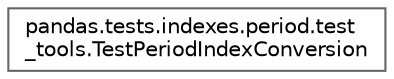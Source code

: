digraph "Graphical Class Hierarchy"
{
 // LATEX_PDF_SIZE
  bgcolor="transparent";
  edge [fontname=Helvetica,fontsize=10,labelfontname=Helvetica,labelfontsize=10];
  node [fontname=Helvetica,fontsize=10,shape=box,height=0.2,width=0.4];
  rankdir="LR";
  Node0 [id="Node000000",label="pandas.tests.indexes.period.test\l_tools.TestPeriodIndexConversion",height=0.2,width=0.4,color="grey40", fillcolor="white", style="filled",URL="$dd/d7f/classpandas_1_1tests_1_1indexes_1_1period_1_1test__tools_1_1TestPeriodIndexConversion.html",tooltip=" "];
}
